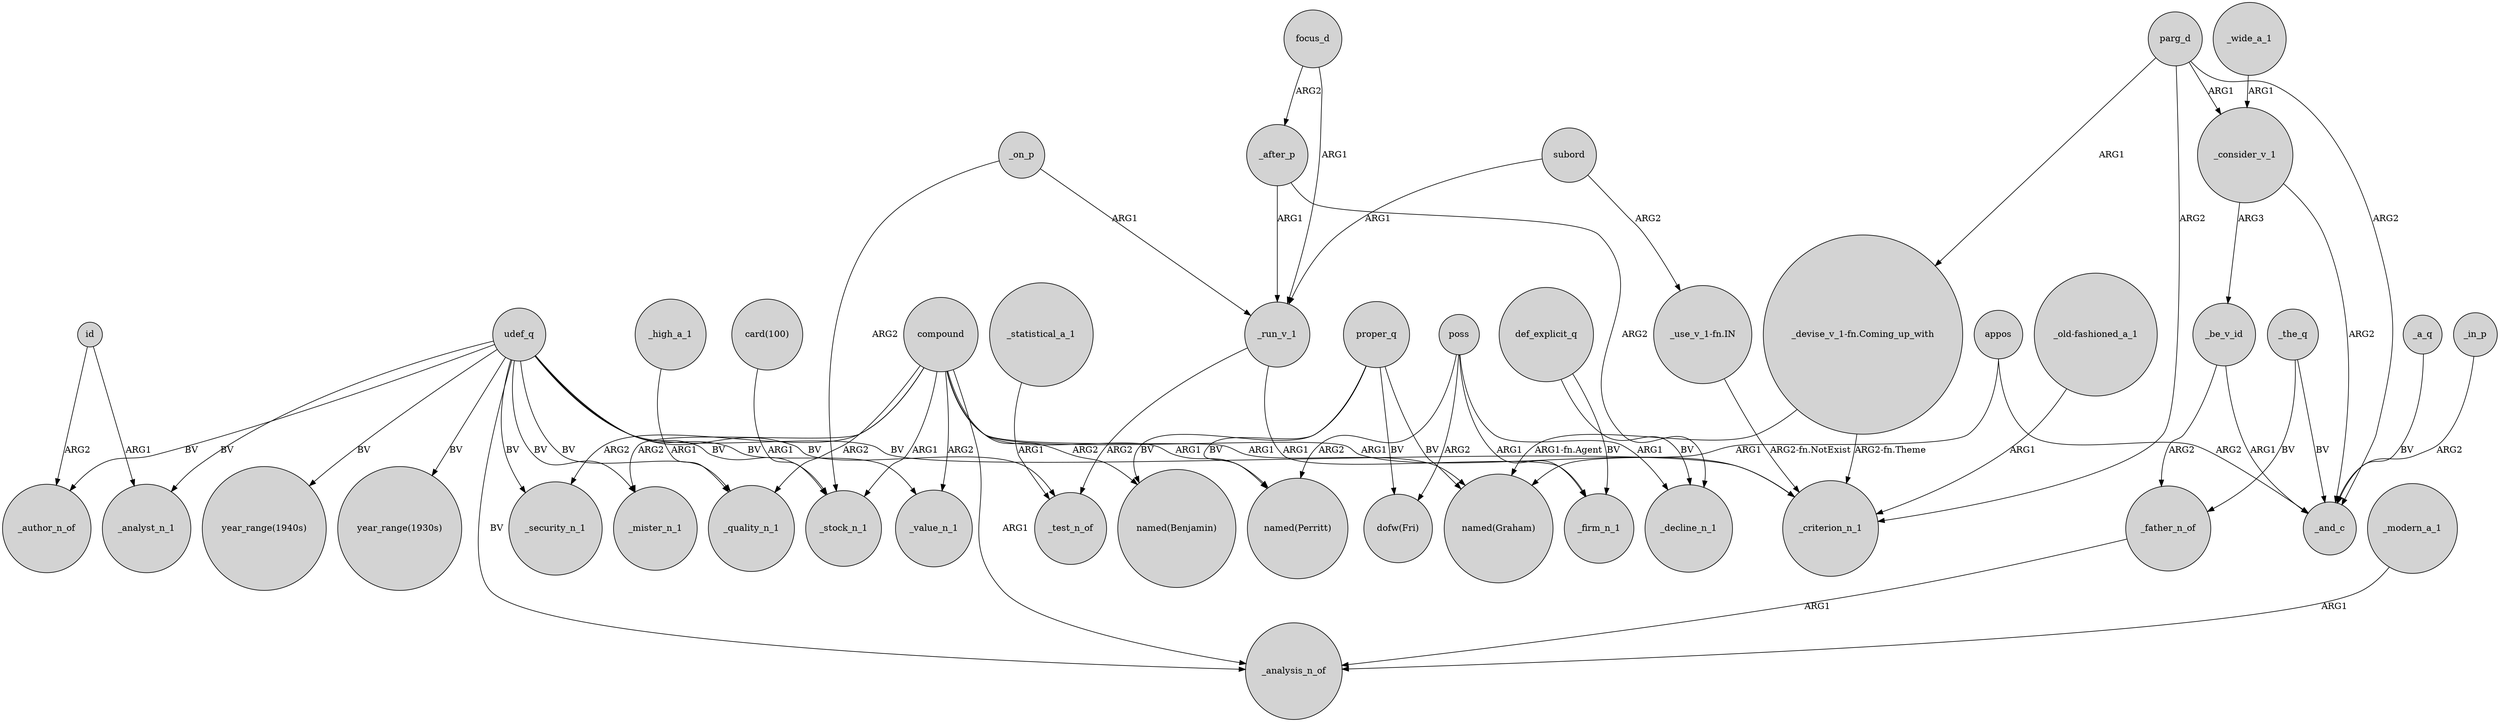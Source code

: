 digraph {
	node [shape=circle style=filled]
	"_devise_v_1-fn.Coming_up_with" -> _criterion_n_1 [label="ARG2-fn.Theme"]
	focus_d -> _run_v_1 [label=ARG1]
	udef_q -> _quality_n_1 [label=BV]
	_the_q -> _and_c [label=BV]
	proper_q -> "dofw(Fri)" [label=BV]
	compound -> "named(Benjamin)" [label=ARG2]
	parg_d -> "_devise_v_1-fn.Coming_up_with" [label=ARG1]
	focus_d -> _after_p [label=ARG2]
	udef_q -> "year_range(1940s)" [label=BV]
	_wide_a_1 -> _consider_v_1 [label=ARG1]
	udef_q -> "year_range(1930s)" [label=BV]
	compound -> _analysis_n_of [label=ARG1]
	"_old-fashioned_a_1" -> _criterion_n_1 [label=ARG1]
	parg_d -> _criterion_n_1 [label=ARG2]
	"_devise_v_1-fn.Coming_up_with" -> "named(Graham)" [label="ARG1-fn.Agent"]
	_run_v_1 -> _test_n_of [label=ARG2]
	compound -> _mister_n_1 [label=ARG2]
	compound -> "named(Graham)" [label=ARG1]
	compound -> _security_n_1 [label=ARG2]
	udef_q -> _mister_n_1 [label=BV]
	udef_q -> _test_n_of [label=BV]
	_statistical_a_1 -> _test_n_of [label=ARG1]
	compound -> _quality_n_1 [label=ARG2]
	udef_q -> _criterion_n_1 [label=BV]
	compound -> _stock_n_1 [label=ARG1]
	id -> _author_n_of [label=ARG2]
	_be_v_id -> _and_c [label=ARG1]
	"card(100)" -> _stock_n_1 [label=ARG1]
	_the_q -> _father_n_of [label=BV]
	subord -> "_use_v_1-fn.IN" [label=ARG2]
	poss -> "named(Perritt)" [label=ARG2]
	appos -> "named(Graham)" [label=ARG1]
	_consider_v_1 -> _be_v_id [label=ARG3]
	parg_d -> _and_c [label=ARG2]
	_after_p -> _decline_n_1 [label=ARG2]
	compound -> _criterion_n_1 [label=ARG1]
	_after_p -> _run_v_1 [label=ARG1]
	_be_v_id -> _father_n_of [label=ARG2]
	poss -> "dofw(Fri)" [label=ARG2]
	_run_v_1 -> _firm_n_1 [label=ARG1]
	_father_n_of -> _analysis_n_of [label=ARG1]
	udef_q -> _stock_n_1 [label=BV]
	_on_p -> _run_v_1 [label=ARG1]
	proper_q -> "named(Perritt)" [label=BV]
	udef_q -> _security_n_1 [label=BV]
	compound -> "named(Perritt)" [label=ARG1]
	appos -> _and_c [label=ARG2]
	proper_q -> "named(Graham)" [label=BV]
	proper_q -> "named(Benjamin)" [label=BV]
	_modern_a_1 -> _analysis_n_of [label=ARG1]
	def_explicit_q -> _firm_n_1 [label=BV]
	_a_q -> _and_c [label=BV]
	def_explicit_q -> _decline_n_1 [label=BV]
	poss -> _decline_n_1 [label=ARG1]
	poss -> _firm_n_1 [label=ARG1]
	compound -> _value_n_1 [label=ARG2]
	id -> _analyst_n_1 [label=ARG1]
	_high_a_1 -> _quality_n_1 [label=ARG1]
	udef_q -> _value_n_1 [label=BV]
	_consider_v_1 -> _and_c [label=ARG2]
	subord -> _run_v_1 [label=ARG1]
	parg_d -> _consider_v_1 [label=ARG1]
	udef_q -> _author_n_of [label=BV]
	"_use_v_1-fn.IN" -> _criterion_n_1 [label="ARG2-fn.NotExist"]
	_in_p -> _and_c [label=ARG2]
	udef_q -> _analyst_n_1 [label=BV]
	_on_p -> _stock_n_1 [label=ARG2]
	udef_q -> _analysis_n_of [label=BV]
}

